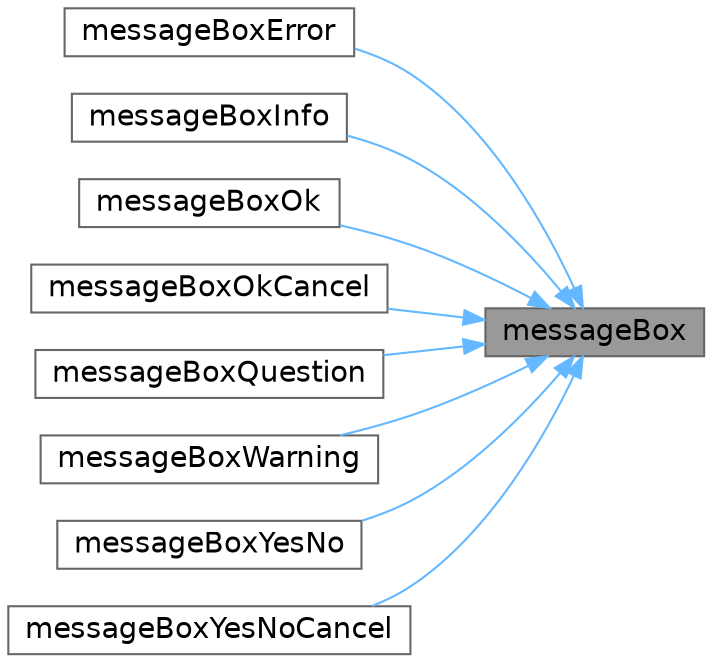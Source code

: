 digraph "messageBox"
{
 // LATEX_PDF_SIZE
  bgcolor="transparent";
  edge [fontname=Helvetica,fontsize=14,labelfontname=Helvetica,labelfontsize=14];
  node [fontname=Helvetica,fontsize=14,shape=box,height=0.2,width=0.4];
  rankdir="RL";
  Node1 [id="Node000001",label="messageBox",height=0.2,width=0.4,color="gray40", fillcolor="grey60", style="filled", fontcolor="black",tooltip=" "];
  Node1 -> Node2 [id="edge1_Node000001_Node000002",dir="back",color="steelblue1",style="solid",tooltip=" "];
  Node2 [id="Node000002",label="messageBoxError",height=0.2,width=0.4,color="grey40", fillcolor="white", style="filled",URL="$db/da5/classWinBinder.html#a260276b5a4ccc0a55420533eb5fb4dd6",tooltip=" "];
  Node1 -> Node3 [id="edge2_Node000001_Node000003",dir="back",color="steelblue1",style="solid",tooltip=" "];
  Node3 [id="Node000003",label="messageBoxInfo",height=0.2,width=0.4,color="grey40", fillcolor="white", style="filled",URL="$db/da5/classWinBinder.html#a917f0254546bc5910cd202c1e8cc8bdf",tooltip=" "];
  Node1 -> Node4 [id="edge3_Node000001_Node000004",dir="back",color="steelblue1",style="solid",tooltip=" "];
  Node4 [id="Node000004",label="messageBoxOk",height=0.2,width=0.4,color="grey40", fillcolor="white", style="filled",URL="$db/da5/classWinBinder.html#a83c23c456625e0d13fbecfdc392c5b06",tooltip=" "];
  Node1 -> Node5 [id="edge4_Node000001_Node000005",dir="back",color="steelblue1",style="solid",tooltip=" "];
  Node5 [id="Node000005",label="messageBoxOkCancel",height=0.2,width=0.4,color="grey40", fillcolor="white", style="filled",URL="$db/da5/classWinBinder.html#ab8f7f79ec77819a4c65d7776eb512857",tooltip=" "];
  Node1 -> Node6 [id="edge5_Node000001_Node000006",dir="back",color="steelblue1",style="solid",tooltip=" "];
  Node6 [id="Node000006",label="messageBoxQuestion",height=0.2,width=0.4,color="grey40", fillcolor="white", style="filled",URL="$db/da5/classWinBinder.html#ac1f7e605a2b147db7ab47f3abbd8c4d3",tooltip=" "];
  Node1 -> Node7 [id="edge6_Node000001_Node000007",dir="back",color="steelblue1",style="solid",tooltip=" "];
  Node7 [id="Node000007",label="messageBoxWarning",height=0.2,width=0.4,color="grey40", fillcolor="white", style="filled",URL="$db/da5/classWinBinder.html#a7f2844c369aa5da44af01076f3917c14",tooltip=" "];
  Node1 -> Node8 [id="edge7_Node000001_Node000008",dir="back",color="steelblue1",style="solid",tooltip=" "];
  Node8 [id="Node000008",label="messageBoxYesNo",height=0.2,width=0.4,color="grey40", fillcolor="white", style="filled",URL="$db/da5/classWinBinder.html#afa998b225e16dc07206c0512d0da7656",tooltip=" "];
  Node1 -> Node9 [id="edge8_Node000001_Node000009",dir="back",color="steelblue1",style="solid",tooltip=" "];
  Node9 [id="Node000009",label="messageBoxYesNoCancel",height=0.2,width=0.4,color="grey40", fillcolor="white", style="filled",URL="$db/da5/classWinBinder.html#a0506c259deb68a74152a43f9121b6b44",tooltip=" "];
}

